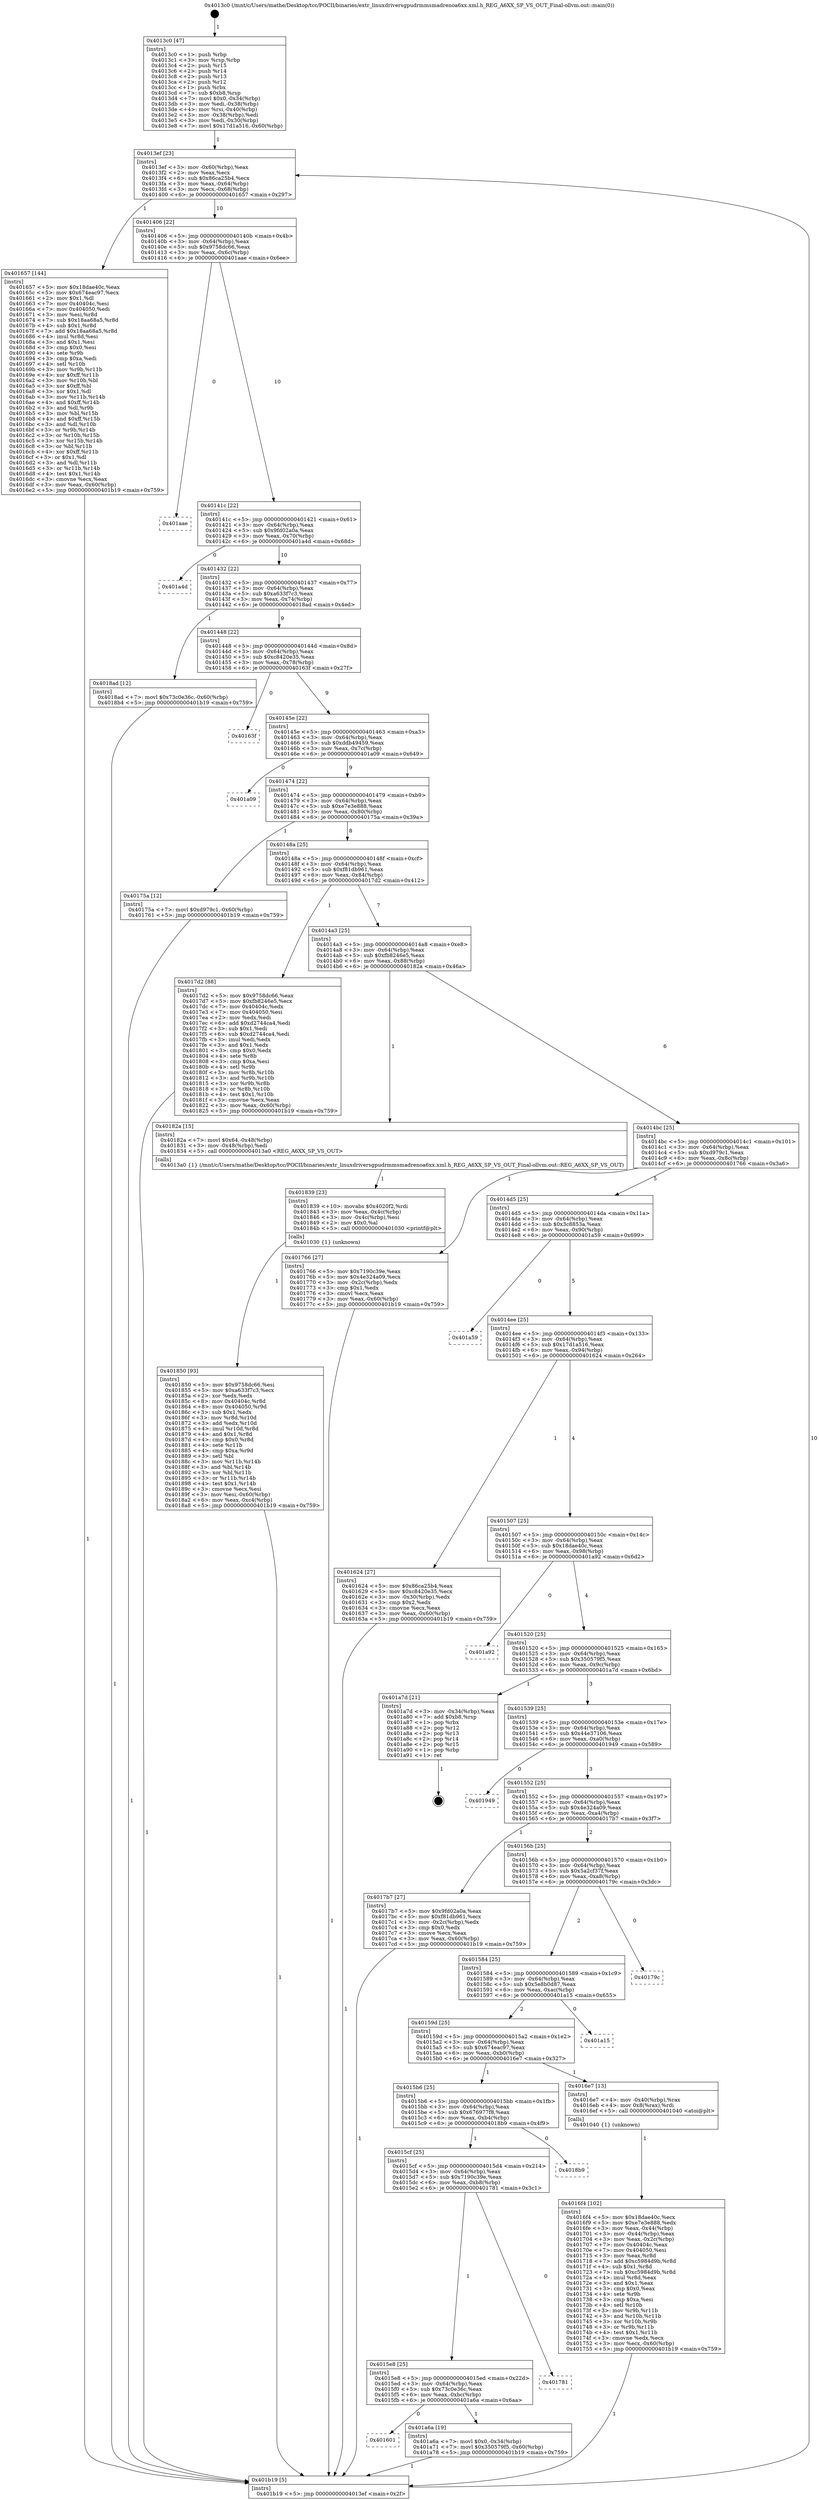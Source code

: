 digraph "0x4013c0" {
  label = "0x4013c0 (/mnt/c/Users/mathe/Desktop/tcc/POCII/binaries/extr_linuxdriversgpudrmmsmadrenoa6xx.xml.h_REG_A6XX_SP_VS_OUT_Final-ollvm.out::main(0))"
  labelloc = "t"
  node[shape=record]

  Entry [label="",width=0.3,height=0.3,shape=circle,fillcolor=black,style=filled]
  "0x4013ef" [label="{
     0x4013ef [23]\l
     | [instrs]\l
     &nbsp;&nbsp;0x4013ef \<+3\>: mov -0x60(%rbp),%eax\l
     &nbsp;&nbsp;0x4013f2 \<+2\>: mov %eax,%ecx\l
     &nbsp;&nbsp;0x4013f4 \<+6\>: sub $0x86ca25b4,%ecx\l
     &nbsp;&nbsp;0x4013fa \<+3\>: mov %eax,-0x64(%rbp)\l
     &nbsp;&nbsp;0x4013fd \<+3\>: mov %ecx,-0x68(%rbp)\l
     &nbsp;&nbsp;0x401400 \<+6\>: je 0000000000401657 \<main+0x297\>\l
  }"]
  "0x401657" [label="{
     0x401657 [144]\l
     | [instrs]\l
     &nbsp;&nbsp;0x401657 \<+5\>: mov $0x18dae40c,%eax\l
     &nbsp;&nbsp;0x40165c \<+5\>: mov $0x674eac97,%ecx\l
     &nbsp;&nbsp;0x401661 \<+2\>: mov $0x1,%dl\l
     &nbsp;&nbsp;0x401663 \<+7\>: mov 0x40404c,%esi\l
     &nbsp;&nbsp;0x40166a \<+7\>: mov 0x404050,%edi\l
     &nbsp;&nbsp;0x401671 \<+3\>: mov %esi,%r8d\l
     &nbsp;&nbsp;0x401674 \<+7\>: sub $0x18aa68a5,%r8d\l
     &nbsp;&nbsp;0x40167b \<+4\>: sub $0x1,%r8d\l
     &nbsp;&nbsp;0x40167f \<+7\>: add $0x18aa68a5,%r8d\l
     &nbsp;&nbsp;0x401686 \<+4\>: imul %r8d,%esi\l
     &nbsp;&nbsp;0x40168a \<+3\>: and $0x1,%esi\l
     &nbsp;&nbsp;0x40168d \<+3\>: cmp $0x0,%esi\l
     &nbsp;&nbsp;0x401690 \<+4\>: sete %r9b\l
     &nbsp;&nbsp;0x401694 \<+3\>: cmp $0xa,%edi\l
     &nbsp;&nbsp;0x401697 \<+4\>: setl %r10b\l
     &nbsp;&nbsp;0x40169b \<+3\>: mov %r9b,%r11b\l
     &nbsp;&nbsp;0x40169e \<+4\>: xor $0xff,%r11b\l
     &nbsp;&nbsp;0x4016a2 \<+3\>: mov %r10b,%bl\l
     &nbsp;&nbsp;0x4016a5 \<+3\>: xor $0xff,%bl\l
     &nbsp;&nbsp;0x4016a8 \<+3\>: xor $0x1,%dl\l
     &nbsp;&nbsp;0x4016ab \<+3\>: mov %r11b,%r14b\l
     &nbsp;&nbsp;0x4016ae \<+4\>: and $0xff,%r14b\l
     &nbsp;&nbsp;0x4016b2 \<+3\>: and %dl,%r9b\l
     &nbsp;&nbsp;0x4016b5 \<+3\>: mov %bl,%r15b\l
     &nbsp;&nbsp;0x4016b8 \<+4\>: and $0xff,%r15b\l
     &nbsp;&nbsp;0x4016bc \<+3\>: and %dl,%r10b\l
     &nbsp;&nbsp;0x4016bf \<+3\>: or %r9b,%r14b\l
     &nbsp;&nbsp;0x4016c2 \<+3\>: or %r10b,%r15b\l
     &nbsp;&nbsp;0x4016c5 \<+3\>: xor %r15b,%r14b\l
     &nbsp;&nbsp;0x4016c8 \<+3\>: or %bl,%r11b\l
     &nbsp;&nbsp;0x4016cb \<+4\>: xor $0xff,%r11b\l
     &nbsp;&nbsp;0x4016cf \<+3\>: or $0x1,%dl\l
     &nbsp;&nbsp;0x4016d2 \<+3\>: and %dl,%r11b\l
     &nbsp;&nbsp;0x4016d5 \<+3\>: or %r11b,%r14b\l
     &nbsp;&nbsp;0x4016d8 \<+4\>: test $0x1,%r14b\l
     &nbsp;&nbsp;0x4016dc \<+3\>: cmovne %ecx,%eax\l
     &nbsp;&nbsp;0x4016df \<+3\>: mov %eax,-0x60(%rbp)\l
     &nbsp;&nbsp;0x4016e2 \<+5\>: jmp 0000000000401b19 \<main+0x759\>\l
  }"]
  "0x401406" [label="{
     0x401406 [22]\l
     | [instrs]\l
     &nbsp;&nbsp;0x401406 \<+5\>: jmp 000000000040140b \<main+0x4b\>\l
     &nbsp;&nbsp;0x40140b \<+3\>: mov -0x64(%rbp),%eax\l
     &nbsp;&nbsp;0x40140e \<+5\>: sub $0x9758dc66,%eax\l
     &nbsp;&nbsp;0x401413 \<+3\>: mov %eax,-0x6c(%rbp)\l
     &nbsp;&nbsp;0x401416 \<+6\>: je 0000000000401aae \<main+0x6ee\>\l
  }"]
  Exit [label="",width=0.3,height=0.3,shape=circle,fillcolor=black,style=filled,peripheries=2]
  "0x401aae" [label="{
     0x401aae\l
  }", style=dashed]
  "0x40141c" [label="{
     0x40141c [22]\l
     | [instrs]\l
     &nbsp;&nbsp;0x40141c \<+5\>: jmp 0000000000401421 \<main+0x61\>\l
     &nbsp;&nbsp;0x401421 \<+3\>: mov -0x64(%rbp),%eax\l
     &nbsp;&nbsp;0x401424 \<+5\>: sub $0x9fd02a0a,%eax\l
     &nbsp;&nbsp;0x401429 \<+3\>: mov %eax,-0x70(%rbp)\l
     &nbsp;&nbsp;0x40142c \<+6\>: je 0000000000401a4d \<main+0x68d\>\l
  }"]
  "0x401601" [label="{
     0x401601\l
  }", style=dashed]
  "0x401a4d" [label="{
     0x401a4d\l
  }", style=dashed]
  "0x401432" [label="{
     0x401432 [22]\l
     | [instrs]\l
     &nbsp;&nbsp;0x401432 \<+5\>: jmp 0000000000401437 \<main+0x77\>\l
     &nbsp;&nbsp;0x401437 \<+3\>: mov -0x64(%rbp),%eax\l
     &nbsp;&nbsp;0x40143a \<+5\>: sub $0xa633f7c3,%eax\l
     &nbsp;&nbsp;0x40143f \<+3\>: mov %eax,-0x74(%rbp)\l
     &nbsp;&nbsp;0x401442 \<+6\>: je 00000000004018ad \<main+0x4ed\>\l
  }"]
  "0x401a6a" [label="{
     0x401a6a [19]\l
     | [instrs]\l
     &nbsp;&nbsp;0x401a6a \<+7\>: movl $0x0,-0x34(%rbp)\l
     &nbsp;&nbsp;0x401a71 \<+7\>: movl $0x350579f5,-0x60(%rbp)\l
     &nbsp;&nbsp;0x401a78 \<+5\>: jmp 0000000000401b19 \<main+0x759\>\l
  }"]
  "0x4018ad" [label="{
     0x4018ad [12]\l
     | [instrs]\l
     &nbsp;&nbsp;0x4018ad \<+7\>: movl $0x73c0e36c,-0x60(%rbp)\l
     &nbsp;&nbsp;0x4018b4 \<+5\>: jmp 0000000000401b19 \<main+0x759\>\l
  }"]
  "0x401448" [label="{
     0x401448 [22]\l
     | [instrs]\l
     &nbsp;&nbsp;0x401448 \<+5\>: jmp 000000000040144d \<main+0x8d\>\l
     &nbsp;&nbsp;0x40144d \<+3\>: mov -0x64(%rbp),%eax\l
     &nbsp;&nbsp;0x401450 \<+5\>: sub $0xc8420e35,%eax\l
     &nbsp;&nbsp;0x401455 \<+3\>: mov %eax,-0x78(%rbp)\l
     &nbsp;&nbsp;0x401458 \<+6\>: je 000000000040163f \<main+0x27f\>\l
  }"]
  "0x4015e8" [label="{
     0x4015e8 [25]\l
     | [instrs]\l
     &nbsp;&nbsp;0x4015e8 \<+5\>: jmp 00000000004015ed \<main+0x22d\>\l
     &nbsp;&nbsp;0x4015ed \<+3\>: mov -0x64(%rbp),%eax\l
     &nbsp;&nbsp;0x4015f0 \<+5\>: sub $0x73c0e36c,%eax\l
     &nbsp;&nbsp;0x4015f5 \<+6\>: mov %eax,-0xbc(%rbp)\l
     &nbsp;&nbsp;0x4015fb \<+6\>: je 0000000000401a6a \<main+0x6aa\>\l
  }"]
  "0x40163f" [label="{
     0x40163f\l
  }", style=dashed]
  "0x40145e" [label="{
     0x40145e [22]\l
     | [instrs]\l
     &nbsp;&nbsp;0x40145e \<+5\>: jmp 0000000000401463 \<main+0xa3\>\l
     &nbsp;&nbsp;0x401463 \<+3\>: mov -0x64(%rbp),%eax\l
     &nbsp;&nbsp;0x401466 \<+5\>: sub $0xddb49459,%eax\l
     &nbsp;&nbsp;0x40146b \<+3\>: mov %eax,-0x7c(%rbp)\l
     &nbsp;&nbsp;0x40146e \<+6\>: je 0000000000401a09 \<main+0x649\>\l
  }"]
  "0x401781" [label="{
     0x401781\l
  }", style=dashed]
  "0x401a09" [label="{
     0x401a09\l
  }", style=dashed]
  "0x401474" [label="{
     0x401474 [22]\l
     | [instrs]\l
     &nbsp;&nbsp;0x401474 \<+5\>: jmp 0000000000401479 \<main+0xb9\>\l
     &nbsp;&nbsp;0x401479 \<+3\>: mov -0x64(%rbp),%eax\l
     &nbsp;&nbsp;0x40147c \<+5\>: sub $0xe7e3e888,%eax\l
     &nbsp;&nbsp;0x401481 \<+3\>: mov %eax,-0x80(%rbp)\l
     &nbsp;&nbsp;0x401484 \<+6\>: je 000000000040175a \<main+0x39a\>\l
  }"]
  "0x4015cf" [label="{
     0x4015cf [25]\l
     | [instrs]\l
     &nbsp;&nbsp;0x4015cf \<+5\>: jmp 00000000004015d4 \<main+0x214\>\l
     &nbsp;&nbsp;0x4015d4 \<+3\>: mov -0x64(%rbp),%eax\l
     &nbsp;&nbsp;0x4015d7 \<+5\>: sub $0x7190c39e,%eax\l
     &nbsp;&nbsp;0x4015dc \<+6\>: mov %eax,-0xb8(%rbp)\l
     &nbsp;&nbsp;0x4015e2 \<+6\>: je 0000000000401781 \<main+0x3c1\>\l
  }"]
  "0x40175a" [label="{
     0x40175a [12]\l
     | [instrs]\l
     &nbsp;&nbsp;0x40175a \<+7\>: movl $0xd979c1,-0x60(%rbp)\l
     &nbsp;&nbsp;0x401761 \<+5\>: jmp 0000000000401b19 \<main+0x759\>\l
  }"]
  "0x40148a" [label="{
     0x40148a [25]\l
     | [instrs]\l
     &nbsp;&nbsp;0x40148a \<+5\>: jmp 000000000040148f \<main+0xcf\>\l
     &nbsp;&nbsp;0x40148f \<+3\>: mov -0x64(%rbp),%eax\l
     &nbsp;&nbsp;0x401492 \<+5\>: sub $0xf81db961,%eax\l
     &nbsp;&nbsp;0x401497 \<+6\>: mov %eax,-0x84(%rbp)\l
     &nbsp;&nbsp;0x40149d \<+6\>: je 00000000004017d2 \<main+0x412\>\l
  }"]
  "0x4018b9" [label="{
     0x4018b9\l
  }", style=dashed]
  "0x4017d2" [label="{
     0x4017d2 [88]\l
     | [instrs]\l
     &nbsp;&nbsp;0x4017d2 \<+5\>: mov $0x9758dc66,%eax\l
     &nbsp;&nbsp;0x4017d7 \<+5\>: mov $0xfb8246e5,%ecx\l
     &nbsp;&nbsp;0x4017dc \<+7\>: mov 0x40404c,%edx\l
     &nbsp;&nbsp;0x4017e3 \<+7\>: mov 0x404050,%esi\l
     &nbsp;&nbsp;0x4017ea \<+2\>: mov %edx,%edi\l
     &nbsp;&nbsp;0x4017ec \<+6\>: add $0xd2744ca4,%edi\l
     &nbsp;&nbsp;0x4017f2 \<+3\>: sub $0x1,%edi\l
     &nbsp;&nbsp;0x4017f5 \<+6\>: sub $0xd2744ca4,%edi\l
     &nbsp;&nbsp;0x4017fb \<+3\>: imul %edi,%edx\l
     &nbsp;&nbsp;0x4017fe \<+3\>: and $0x1,%edx\l
     &nbsp;&nbsp;0x401801 \<+3\>: cmp $0x0,%edx\l
     &nbsp;&nbsp;0x401804 \<+4\>: sete %r8b\l
     &nbsp;&nbsp;0x401808 \<+3\>: cmp $0xa,%esi\l
     &nbsp;&nbsp;0x40180b \<+4\>: setl %r9b\l
     &nbsp;&nbsp;0x40180f \<+3\>: mov %r8b,%r10b\l
     &nbsp;&nbsp;0x401812 \<+3\>: and %r9b,%r10b\l
     &nbsp;&nbsp;0x401815 \<+3\>: xor %r9b,%r8b\l
     &nbsp;&nbsp;0x401818 \<+3\>: or %r8b,%r10b\l
     &nbsp;&nbsp;0x40181b \<+4\>: test $0x1,%r10b\l
     &nbsp;&nbsp;0x40181f \<+3\>: cmovne %ecx,%eax\l
     &nbsp;&nbsp;0x401822 \<+3\>: mov %eax,-0x60(%rbp)\l
     &nbsp;&nbsp;0x401825 \<+5\>: jmp 0000000000401b19 \<main+0x759\>\l
  }"]
  "0x4014a3" [label="{
     0x4014a3 [25]\l
     | [instrs]\l
     &nbsp;&nbsp;0x4014a3 \<+5\>: jmp 00000000004014a8 \<main+0xe8\>\l
     &nbsp;&nbsp;0x4014a8 \<+3\>: mov -0x64(%rbp),%eax\l
     &nbsp;&nbsp;0x4014ab \<+5\>: sub $0xfb8246e5,%eax\l
     &nbsp;&nbsp;0x4014b0 \<+6\>: mov %eax,-0x88(%rbp)\l
     &nbsp;&nbsp;0x4014b6 \<+6\>: je 000000000040182a \<main+0x46a\>\l
  }"]
  "0x401850" [label="{
     0x401850 [93]\l
     | [instrs]\l
     &nbsp;&nbsp;0x401850 \<+5\>: mov $0x9758dc66,%esi\l
     &nbsp;&nbsp;0x401855 \<+5\>: mov $0xa633f7c3,%ecx\l
     &nbsp;&nbsp;0x40185a \<+2\>: xor %edx,%edx\l
     &nbsp;&nbsp;0x40185c \<+8\>: mov 0x40404c,%r8d\l
     &nbsp;&nbsp;0x401864 \<+8\>: mov 0x404050,%r9d\l
     &nbsp;&nbsp;0x40186c \<+3\>: sub $0x1,%edx\l
     &nbsp;&nbsp;0x40186f \<+3\>: mov %r8d,%r10d\l
     &nbsp;&nbsp;0x401872 \<+3\>: add %edx,%r10d\l
     &nbsp;&nbsp;0x401875 \<+4\>: imul %r10d,%r8d\l
     &nbsp;&nbsp;0x401879 \<+4\>: and $0x1,%r8d\l
     &nbsp;&nbsp;0x40187d \<+4\>: cmp $0x0,%r8d\l
     &nbsp;&nbsp;0x401881 \<+4\>: sete %r11b\l
     &nbsp;&nbsp;0x401885 \<+4\>: cmp $0xa,%r9d\l
     &nbsp;&nbsp;0x401889 \<+3\>: setl %bl\l
     &nbsp;&nbsp;0x40188c \<+3\>: mov %r11b,%r14b\l
     &nbsp;&nbsp;0x40188f \<+3\>: and %bl,%r14b\l
     &nbsp;&nbsp;0x401892 \<+3\>: xor %bl,%r11b\l
     &nbsp;&nbsp;0x401895 \<+3\>: or %r11b,%r14b\l
     &nbsp;&nbsp;0x401898 \<+4\>: test $0x1,%r14b\l
     &nbsp;&nbsp;0x40189c \<+3\>: cmovne %ecx,%esi\l
     &nbsp;&nbsp;0x40189f \<+3\>: mov %esi,-0x60(%rbp)\l
     &nbsp;&nbsp;0x4018a2 \<+6\>: mov %eax,-0xc4(%rbp)\l
     &nbsp;&nbsp;0x4018a8 \<+5\>: jmp 0000000000401b19 \<main+0x759\>\l
  }"]
  "0x40182a" [label="{
     0x40182a [15]\l
     | [instrs]\l
     &nbsp;&nbsp;0x40182a \<+7\>: movl $0x64,-0x48(%rbp)\l
     &nbsp;&nbsp;0x401831 \<+3\>: mov -0x48(%rbp),%edi\l
     &nbsp;&nbsp;0x401834 \<+5\>: call 00000000004013a0 \<REG_A6XX_SP_VS_OUT\>\l
     | [calls]\l
     &nbsp;&nbsp;0x4013a0 \{1\} (/mnt/c/Users/mathe/Desktop/tcc/POCII/binaries/extr_linuxdriversgpudrmmsmadrenoa6xx.xml.h_REG_A6XX_SP_VS_OUT_Final-ollvm.out::REG_A6XX_SP_VS_OUT)\l
  }"]
  "0x4014bc" [label="{
     0x4014bc [25]\l
     | [instrs]\l
     &nbsp;&nbsp;0x4014bc \<+5\>: jmp 00000000004014c1 \<main+0x101\>\l
     &nbsp;&nbsp;0x4014c1 \<+3\>: mov -0x64(%rbp),%eax\l
     &nbsp;&nbsp;0x4014c4 \<+5\>: sub $0xd979c1,%eax\l
     &nbsp;&nbsp;0x4014c9 \<+6\>: mov %eax,-0x8c(%rbp)\l
     &nbsp;&nbsp;0x4014cf \<+6\>: je 0000000000401766 \<main+0x3a6\>\l
  }"]
  "0x401839" [label="{
     0x401839 [23]\l
     | [instrs]\l
     &nbsp;&nbsp;0x401839 \<+10\>: movabs $0x4020f2,%rdi\l
     &nbsp;&nbsp;0x401843 \<+3\>: mov %eax,-0x4c(%rbp)\l
     &nbsp;&nbsp;0x401846 \<+3\>: mov -0x4c(%rbp),%esi\l
     &nbsp;&nbsp;0x401849 \<+2\>: mov $0x0,%al\l
     &nbsp;&nbsp;0x40184b \<+5\>: call 0000000000401030 \<printf@plt\>\l
     | [calls]\l
     &nbsp;&nbsp;0x401030 \{1\} (unknown)\l
  }"]
  "0x401766" [label="{
     0x401766 [27]\l
     | [instrs]\l
     &nbsp;&nbsp;0x401766 \<+5\>: mov $0x7190c39e,%eax\l
     &nbsp;&nbsp;0x40176b \<+5\>: mov $0x4e324a09,%ecx\l
     &nbsp;&nbsp;0x401770 \<+3\>: mov -0x2c(%rbp),%edx\l
     &nbsp;&nbsp;0x401773 \<+3\>: cmp $0x1,%edx\l
     &nbsp;&nbsp;0x401776 \<+3\>: cmovl %ecx,%eax\l
     &nbsp;&nbsp;0x401779 \<+3\>: mov %eax,-0x60(%rbp)\l
     &nbsp;&nbsp;0x40177c \<+5\>: jmp 0000000000401b19 \<main+0x759\>\l
  }"]
  "0x4014d5" [label="{
     0x4014d5 [25]\l
     | [instrs]\l
     &nbsp;&nbsp;0x4014d5 \<+5\>: jmp 00000000004014da \<main+0x11a\>\l
     &nbsp;&nbsp;0x4014da \<+3\>: mov -0x64(%rbp),%eax\l
     &nbsp;&nbsp;0x4014dd \<+5\>: sub $0x3c8853a,%eax\l
     &nbsp;&nbsp;0x4014e2 \<+6\>: mov %eax,-0x90(%rbp)\l
     &nbsp;&nbsp;0x4014e8 \<+6\>: je 0000000000401a59 \<main+0x699\>\l
  }"]
  "0x4016f4" [label="{
     0x4016f4 [102]\l
     | [instrs]\l
     &nbsp;&nbsp;0x4016f4 \<+5\>: mov $0x18dae40c,%ecx\l
     &nbsp;&nbsp;0x4016f9 \<+5\>: mov $0xe7e3e888,%edx\l
     &nbsp;&nbsp;0x4016fe \<+3\>: mov %eax,-0x44(%rbp)\l
     &nbsp;&nbsp;0x401701 \<+3\>: mov -0x44(%rbp),%eax\l
     &nbsp;&nbsp;0x401704 \<+3\>: mov %eax,-0x2c(%rbp)\l
     &nbsp;&nbsp;0x401707 \<+7\>: mov 0x40404c,%eax\l
     &nbsp;&nbsp;0x40170e \<+7\>: mov 0x404050,%esi\l
     &nbsp;&nbsp;0x401715 \<+3\>: mov %eax,%r8d\l
     &nbsp;&nbsp;0x401718 \<+7\>: add $0xc5984d9b,%r8d\l
     &nbsp;&nbsp;0x40171f \<+4\>: sub $0x1,%r8d\l
     &nbsp;&nbsp;0x401723 \<+7\>: sub $0xc5984d9b,%r8d\l
     &nbsp;&nbsp;0x40172a \<+4\>: imul %r8d,%eax\l
     &nbsp;&nbsp;0x40172e \<+3\>: and $0x1,%eax\l
     &nbsp;&nbsp;0x401731 \<+3\>: cmp $0x0,%eax\l
     &nbsp;&nbsp;0x401734 \<+4\>: sete %r9b\l
     &nbsp;&nbsp;0x401738 \<+3\>: cmp $0xa,%esi\l
     &nbsp;&nbsp;0x40173b \<+4\>: setl %r10b\l
     &nbsp;&nbsp;0x40173f \<+3\>: mov %r9b,%r11b\l
     &nbsp;&nbsp;0x401742 \<+3\>: and %r10b,%r11b\l
     &nbsp;&nbsp;0x401745 \<+3\>: xor %r10b,%r9b\l
     &nbsp;&nbsp;0x401748 \<+3\>: or %r9b,%r11b\l
     &nbsp;&nbsp;0x40174b \<+4\>: test $0x1,%r11b\l
     &nbsp;&nbsp;0x40174f \<+3\>: cmovne %edx,%ecx\l
     &nbsp;&nbsp;0x401752 \<+3\>: mov %ecx,-0x60(%rbp)\l
     &nbsp;&nbsp;0x401755 \<+5\>: jmp 0000000000401b19 \<main+0x759\>\l
  }"]
  "0x401a59" [label="{
     0x401a59\l
  }", style=dashed]
  "0x4014ee" [label="{
     0x4014ee [25]\l
     | [instrs]\l
     &nbsp;&nbsp;0x4014ee \<+5\>: jmp 00000000004014f3 \<main+0x133\>\l
     &nbsp;&nbsp;0x4014f3 \<+3\>: mov -0x64(%rbp),%eax\l
     &nbsp;&nbsp;0x4014f6 \<+5\>: sub $0x17d1a516,%eax\l
     &nbsp;&nbsp;0x4014fb \<+6\>: mov %eax,-0x94(%rbp)\l
     &nbsp;&nbsp;0x401501 \<+6\>: je 0000000000401624 \<main+0x264\>\l
  }"]
  "0x4015b6" [label="{
     0x4015b6 [25]\l
     | [instrs]\l
     &nbsp;&nbsp;0x4015b6 \<+5\>: jmp 00000000004015bb \<main+0x1fb\>\l
     &nbsp;&nbsp;0x4015bb \<+3\>: mov -0x64(%rbp),%eax\l
     &nbsp;&nbsp;0x4015be \<+5\>: sub $0x676977f8,%eax\l
     &nbsp;&nbsp;0x4015c3 \<+6\>: mov %eax,-0xb4(%rbp)\l
     &nbsp;&nbsp;0x4015c9 \<+6\>: je 00000000004018b9 \<main+0x4f9\>\l
  }"]
  "0x401624" [label="{
     0x401624 [27]\l
     | [instrs]\l
     &nbsp;&nbsp;0x401624 \<+5\>: mov $0x86ca25b4,%eax\l
     &nbsp;&nbsp;0x401629 \<+5\>: mov $0xc8420e35,%ecx\l
     &nbsp;&nbsp;0x40162e \<+3\>: mov -0x30(%rbp),%edx\l
     &nbsp;&nbsp;0x401631 \<+3\>: cmp $0x2,%edx\l
     &nbsp;&nbsp;0x401634 \<+3\>: cmovne %ecx,%eax\l
     &nbsp;&nbsp;0x401637 \<+3\>: mov %eax,-0x60(%rbp)\l
     &nbsp;&nbsp;0x40163a \<+5\>: jmp 0000000000401b19 \<main+0x759\>\l
  }"]
  "0x401507" [label="{
     0x401507 [25]\l
     | [instrs]\l
     &nbsp;&nbsp;0x401507 \<+5\>: jmp 000000000040150c \<main+0x14c\>\l
     &nbsp;&nbsp;0x40150c \<+3\>: mov -0x64(%rbp),%eax\l
     &nbsp;&nbsp;0x40150f \<+5\>: sub $0x18dae40c,%eax\l
     &nbsp;&nbsp;0x401514 \<+6\>: mov %eax,-0x98(%rbp)\l
     &nbsp;&nbsp;0x40151a \<+6\>: je 0000000000401a92 \<main+0x6d2\>\l
  }"]
  "0x401b19" [label="{
     0x401b19 [5]\l
     | [instrs]\l
     &nbsp;&nbsp;0x401b19 \<+5\>: jmp 00000000004013ef \<main+0x2f\>\l
  }"]
  "0x4013c0" [label="{
     0x4013c0 [47]\l
     | [instrs]\l
     &nbsp;&nbsp;0x4013c0 \<+1\>: push %rbp\l
     &nbsp;&nbsp;0x4013c1 \<+3\>: mov %rsp,%rbp\l
     &nbsp;&nbsp;0x4013c4 \<+2\>: push %r15\l
     &nbsp;&nbsp;0x4013c6 \<+2\>: push %r14\l
     &nbsp;&nbsp;0x4013c8 \<+2\>: push %r13\l
     &nbsp;&nbsp;0x4013ca \<+2\>: push %r12\l
     &nbsp;&nbsp;0x4013cc \<+1\>: push %rbx\l
     &nbsp;&nbsp;0x4013cd \<+7\>: sub $0xb8,%rsp\l
     &nbsp;&nbsp;0x4013d4 \<+7\>: movl $0x0,-0x34(%rbp)\l
     &nbsp;&nbsp;0x4013db \<+3\>: mov %edi,-0x38(%rbp)\l
     &nbsp;&nbsp;0x4013de \<+4\>: mov %rsi,-0x40(%rbp)\l
     &nbsp;&nbsp;0x4013e2 \<+3\>: mov -0x38(%rbp),%edi\l
     &nbsp;&nbsp;0x4013e5 \<+3\>: mov %edi,-0x30(%rbp)\l
     &nbsp;&nbsp;0x4013e8 \<+7\>: movl $0x17d1a516,-0x60(%rbp)\l
  }"]
  "0x4016e7" [label="{
     0x4016e7 [13]\l
     | [instrs]\l
     &nbsp;&nbsp;0x4016e7 \<+4\>: mov -0x40(%rbp),%rax\l
     &nbsp;&nbsp;0x4016eb \<+4\>: mov 0x8(%rax),%rdi\l
     &nbsp;&nbsp;0x4016ef \<+5\>: call 0000000000401040 \<atoi@plt\>\l
     | [calls]\l
     &nbsp;&nbsp;0x401040 \{1\} (unknown)\l
  }"]
  "0x401a92" [label="{
     0x401a92\l
  }", style=dashed]
  "0x401520" [label="{
     0x401520 [25]\l
     | [instrs]\l
     &nbsp;&nbsp;0x401520 \<+5\>: jmp 0000000000401525 \<main+0x165\>\l
     &nbsp;&nbsp;0x401525 \<+3\>: mov -0x64(%rbp),%eax\l
     &nbsp;&nbsp;0x401528 \<+5\>: sub $0x350579f5,%eax\l
     &nbsp;&nbsp;0x40152d \<+6\>: mov %eax,-0x9c(%rbp)\l
     &nbsp;&nbsp;0x401533 \<+6\>: je 0000000000401a7d \<main+0x6bd\>\l
  }"]
  "0x40159d" [label="{
     0x40159d [25]\l
     | [instrs]\l
     &nbsp;&nbsp;0x40159d \<+5\>: jmp 00000000004015a2 \<main+0x1e2\>\l
     &nbsp;&nbsp;0x4015a2 \<+3\>: mov -0x64(%rbp),%eax\l
     &nbsp;&nbsp;0x4015a5 \<+5\>: sub $0x674eac97,%eax\l
     &nbsp;&nbsp;0x4015aa \<+6\>: mov %eax,-0xb0(%rbp)\l
     &nbsp;&nbsp;0x4015b0 \<+6\>: je 00000000004016e7 \<main+0x327\>\l
  }"]
  "0x401a7d" [label="{
     0x401a7d [21]\l
     | [instrs]\l
     &nbsp;&nbsp;0x401a7d \<+3\>: mov -0x34(%rbp),%eax\l
     &nbsp;&nbsp;0x401a80 \<+7\>: add $0xb8,%rsp\l
     &nbsp;&nbsp;0x401a87 \<+1\>: pop %rbx\l
     &nbsp;&nbsp;0x401a88 \<+2\>: pop %r12\l
     &nbsp;&nbsp;0x401a8a \<+2\>: pop %r13\l
     &nbsp;&nbsp;0x401a8c \<+2\>: pop %r14\l
     &nbsp;&nbsp;0x401a8e \<+2\>: pop %r15\l
     &nbsp;&nbsp;0x401a90 \<+1\>: pop %rbp\l
     &nbsp;&nbsp;0x401a91 \<+1\>: ret\l
  }"]
  "0x401539" [label="{
     0x401539 [25]\l
     | [instrs]\l
     &nbsp;&nbsp;0x401539 \<+5\>: jmp 000000000040153e \<main+0x17e\>\l
     &nbsp;&nbsp;0x40153e \<+3\>: mov -0x64(%rbp),%eax\l
     &nbsp;&nbsp;0x401541 \<+5\>: sub $0x44e37106,%eax\l
     &nbsp;&nbsp;0x401546 \<+6\>: mov %eax,-0xa0(%rbp)\l
     &nbsp;&nbsp;0x40154c \<+6\>: je 0000000000401949 \<main+0x589\>\l
  }"]
  "0x401a15" [label="{
     0x401a15\l
  }", style=dashed]
  "0x401949" [label="{
     0x401949\l
  }", style=dashed]
  "0x401552" [label="{
     0x401552 [25]\l
     | [instrs]\l
     &nbsp;&nbsp;0x401552 \<+5\>: jmp 0000000000401557 \<main+0x197\>\l
     &nbsp;&nbsp;0x401557 \<+3\>: mov -0x64(%rbp),%eax\l
     &nbsp;&nbsp;0x40155a \<+5\>: sub $0x4e324a09,%eax\l
     &nbsp;&nbsp;0x40155f \<+6\>: mov %eax,-0xa4(%rbp)\l
     &nbsp;&nbsp;0x401565 \<+6\>: je 00000000004017b7 \<main+0x3f7\>\l
  }"]
  "0x401584" [label="{
     0x401584 [25]\l
     | [instrs]\l
     &nbsp;&nbsp;0x401584 \<+5\>: jmp 0000000000401589 \<main+0x1c9\>\l
     &nbsp;&nbsp;0x401589 \<+3\>: mov -0x64(%rbp),%eax\l
     &nbsp;&nbsp;0x40158c \<+5\>: sub $0x5e8b0d87,%eax\l
     &nbsp;&nbsp;0x401591 \<+6\>: mov %eax,-0xac(%rbp)\l
     &nbsp;&nbsp;0x401597 \<+6\>: je 0000000000401a15 \<main+0x655\>\l
  }"]
  "0x4017b7" [label="{
     0x4017b7 [27]\l
     | [instrs]\l
     &nbsp;&nbsp;0x4017b7 \<+5\>: mov $0x9fd02a0a,%eax\l
     &nbsp;&nbsp;0x4017bc \<+5\>: mov $0xf81db961,%ecx\l
     &nbsp;&nbsp;0x4017c1 \<+3\>: mov -0x2c(%rbp),%edx\l
     &nbsp;&nbsp;0x4017c4 \<+3\>: cmp $0x0,%edx\l
     &nbsp;&nbsp;0x4017c7 \<+3\>: cmove %ecx,%eax\l
     &nbsp;&nbsp;0x4017ca \<+3\>: mov %eax,-0x60(%rbp)\l
     &nbsp;&nbsp;0x4017cd \<+5\>: jmp 0000000000401b19 \<main+0x759\>\l
  }"]
  "0x40156b" [label="{
     0x40156b [25]\l
     | [instrs]\l
     &nbsp;&nbsp;0x40156b \<+5\>: jmp 0000000000401570 \<main+0x1b0\>\l
     &nbsp;&nbsp;0x401570 \<+3\>: mov -0x64(%rbp),%eax\l
     &nbsp;&nbsp;0x401573 \<+5\>: sub $0x5a2cf37f,%eax\l
     &nbsp;&nbsp;0x401578 \<+6\>: mov %eax,-0xa8(%rbp)\l
     &nbsp;&nbsp;0x40157e \<+6\>: je 000000000040179c \<main+0x3dc\>\l
  }"]
  "0x40179c" [label="{
     0x40179c\l
  }", style=dashed]
  Entry -> "0x4013c0" [label=" 1"]
  "0x4013ef" -> "0x401657" [label=" 1"]
  "0x4013ef" -> "0x401406" [label=" 10"]
  "0x401a7d" -> Exit [label=" 1"]
  "0x401406" -> "0x401aae" [label=" 0"]
  "0x401406" -> "0x40141c" [label=" 10"]
  "0x401a6a" -> "0x401b19" [label=" 1"]
  "0x40141c" -> "0x401a4d" [label=" 0"]
  "0x40141c" -> "0x401432" [label=" 10"]
  "0x4015e8" -> "0x401601" [label=" 0"]
  "0x401432" -> "0x4018ad" [label=" 1"]
  "0x401432" -> "0x401448" [label=" 9"]
  "0x4015e8" -> "0x401a6a" [label=" 1"]
  "0x401448" -> "0x40163f" [label=" 0"]
  "0x401448" -> "0x40145e" [label=" 9"]
  "0x4015cf" -> "0x4015e8" [label=" 1"]
  "0x40145e" -> "0x401a09" [label=" 0"]
  "0x40145e" -> "0x401474" [label=" 9"]
  "0x4015cf" -> "0x401781" [label=" 0"]
  "0x401474" -> "0x40175a" [label=" 1"]
  "0x401474" -> "0x40148a" [label=" 8"]
  "0x4015b6" -> "0x4015cf" [label=" 1"]
  "0x40148a" -> "0x4017d2" [label=" 1"]
  "0x40148a" -> "0x4014a3" [label=" 7"]
  "0x4015b6" -> "0x4018b9" [label=" 0"]
  "0x4014a3" -> "0x40182a" [label=" 1"]
  "0x4014a3" -> "0x4014bc" [label=" 6"]
  "0x4018ad" -> "0x401b19" [label=" 1"]
  "0x4014bc" -> "0x401766" [label=" 1"]
  "0x4014bc" -> "0x4014d5" [label=" 5"]
  "0x401850" -> "0x401b19" [label=" 1"]
  "0x4014d5" -> "0x401a59" [label=" 0"]
  "0x4014d5" -> "0x4014ee" [label=" 5"]
  "0x401839" -> "0x401850" [label=" 1"]
  "0x4014ee" -> "0x401624" [label=" 1"]
  "0x4014ee" -> "0x401507" [label=" 4"]
  "0x401624" -> "0x401b19" [label=" 1"]
  "0x4013c0" -> "0x4013ef" [label=" 1"]
  "0x401b19" -> "0x4013ef" [label=" 10"]
  "0x401657" -> "0x401b19" [label=" 1"]
  "0x40182a" -> "0x401839" [label=" 1"]
  "0x401507" -> "0x401a92" [label=" 0"]
  "0x401507" -> "0x401520" [label=" 4"]
  "0x4017d2" -> "0x401b19" [label=" 1"]
  "0x401520" -> "0x401a7d" [label=" 1"]
  "0x401520" -> "0x401539" [label=" 3"]
  "0x401766" -> "0x401b19" [label=" 1"]
  "0x401539" -> "0x401949" [label=" 0"]
  "0x401539" -> "0x401552" [label=" 3"]
  "0x40175a" -> "0x401b19" [label=" 1"]
  "0x401552" -> "0x4017b7" [label=" 1"]
  "0x401552" -> "0x40156b" [label=" 2"]
  "0x4016e7" -> "0x4016f4" [label=" 1"]
  "0x40156b" -> "0x40179c" [label=" 0"]
  "0x40156b" -> "0x401584" [label=" 2"]
  "0x4016f4" -> "0x401b19" [label=" 1"]
  "0x401584" -> "0x401a15" [label=" 0"]
  "0x401584" -> "0x40159d" [label=" 2"]
  "0x4017b7" -> "0x401b19" [label=" 1"]
  "0x40159d" -> "0x4016e7" [label=" 1"]
  "0x40159d" -> "0x4015b6" [label=" 1"]
}

